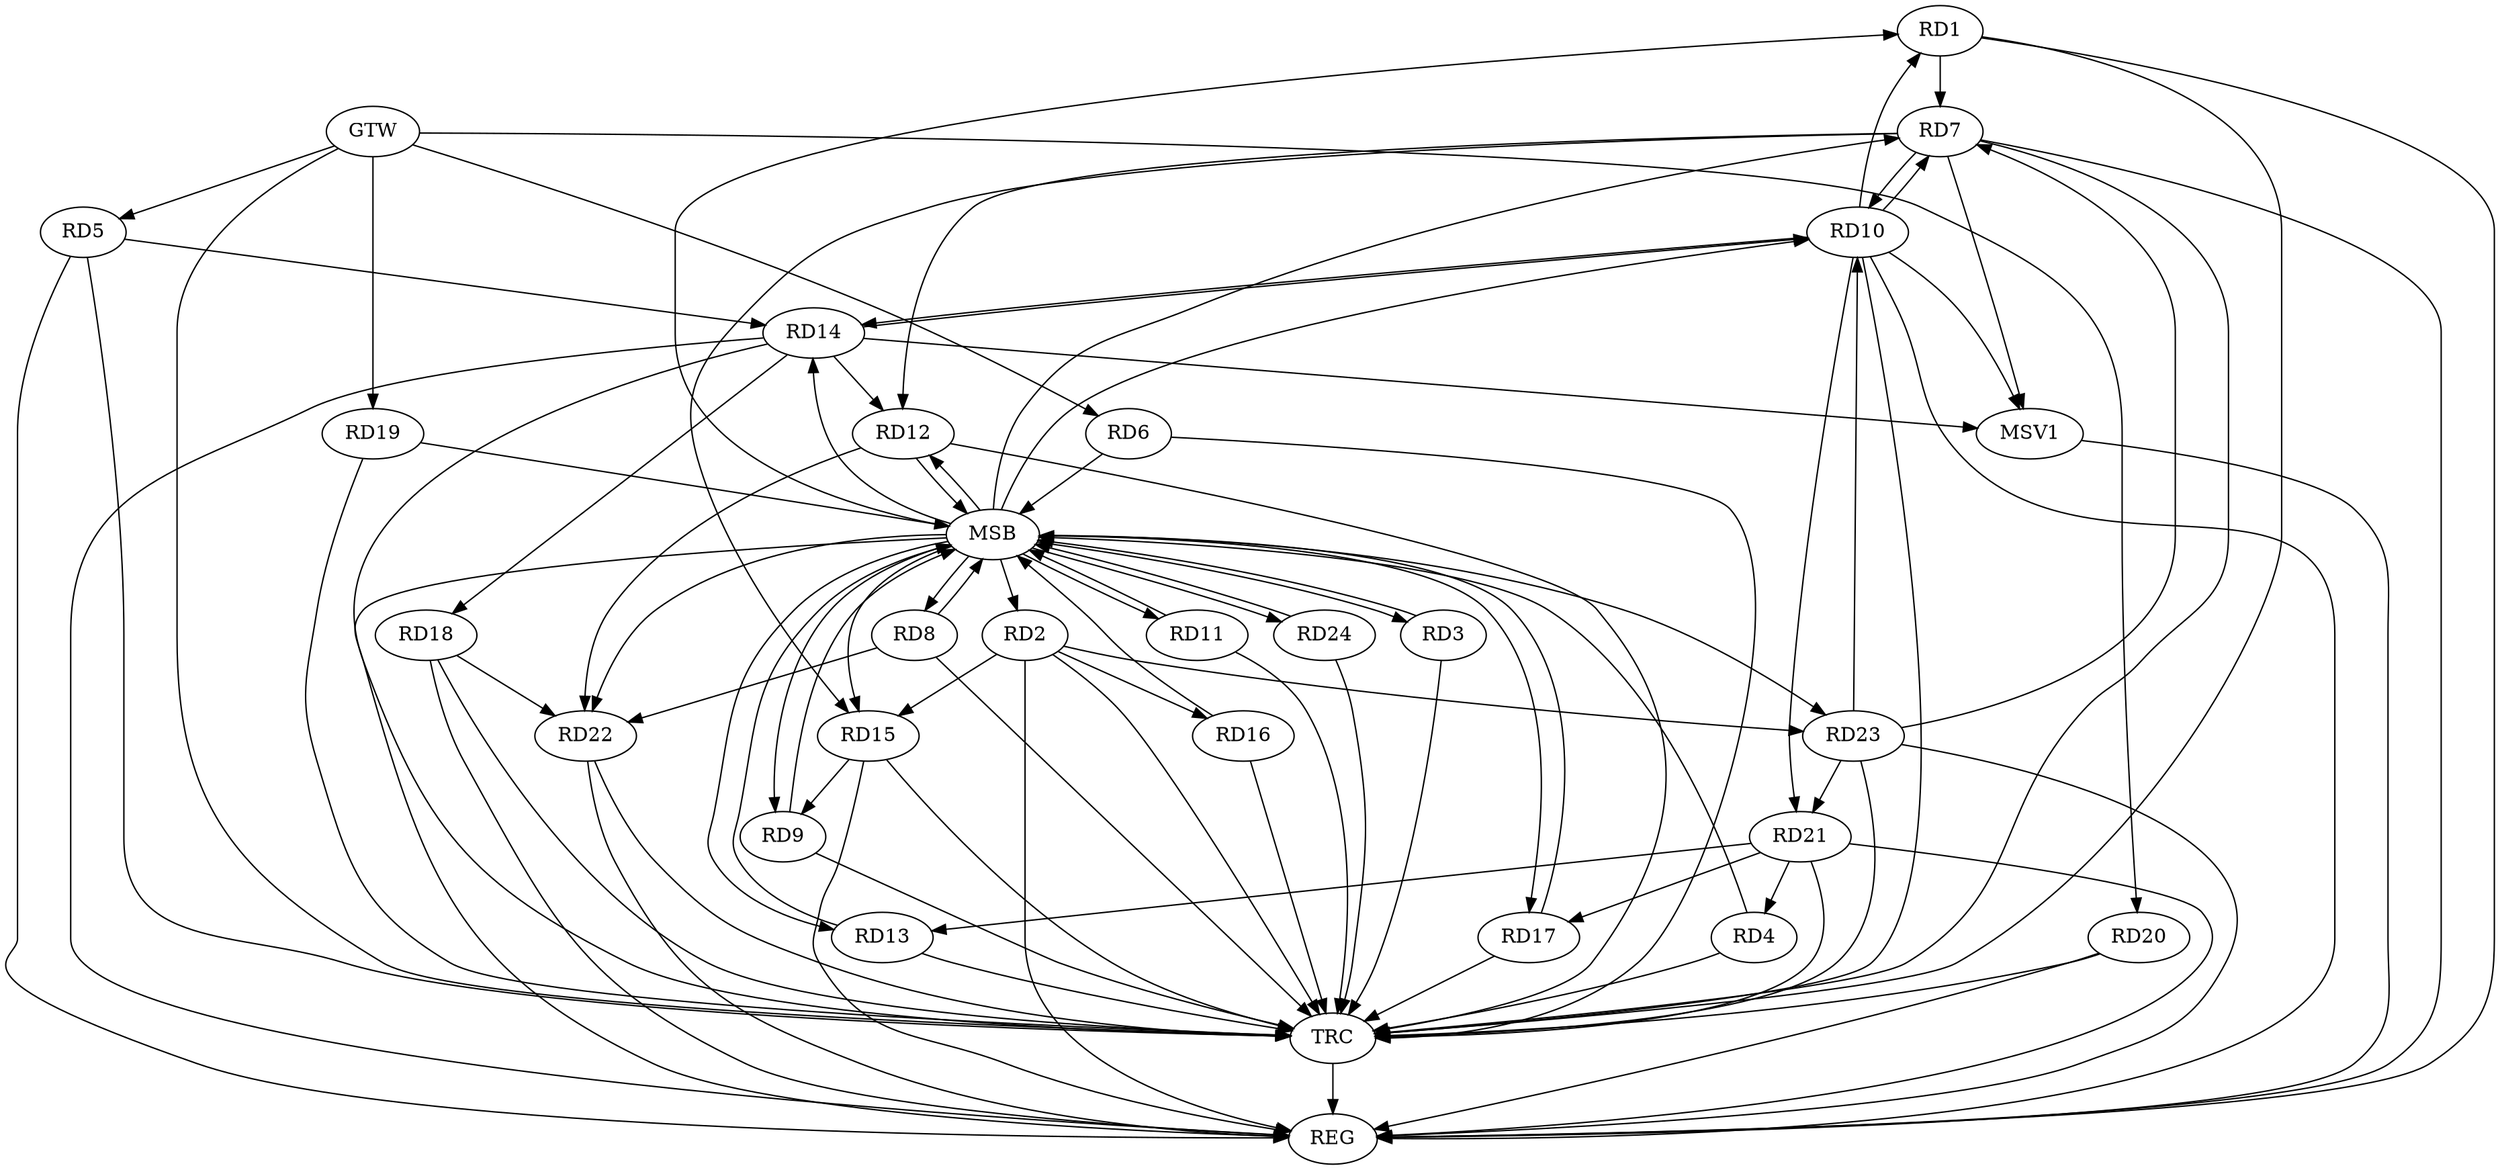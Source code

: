 strict digraph G {
  RD1 [ label="RD1" ];
  RD2 [ label="RD2" ];
  RD3 [ label="RD3" ];
  RD4 [ label="RD4" ];
  RD5 [ label="RD5" ];
  RD6 [ label="RD6" ];
  RD7 [ label="RD7" ];
  RD8 [ label="RD8" ];
  RD9 [ label="RD9" ];
  RD10 [ label="RD10" ];
  RD11 [ label="RD11" ];
  RD12 [ label="RD12" ];
  RD13 [ label="RD13" ];
  RD14 [ label="RD14" ];
  RD15 [ label="RD15" ];
  RD16 [ label="RD16" ];
  RD17 [ label="RD17" ];
  RD18 [ label="RD18" ];
  RD19 [ label="RD19" ];
  RD20 [ label="RD20" ];
  RD21 [ label="RD21" ];
  RD22 [ label="RD22" ];
  RD23 [ label="RD23" ];
  RD24 [ label="RD24" ];
  GTW [ label="GTW" ];
  REG [ label="REG" ];
  MSB [ label="MSB" ];
  TRC [ label="TRC" ];
  MSV1 [ label="MSV1" ];
  RD1 -> RD7;
  RD10 -> RD1;
  RD2 -> RD15;
  RD2 -> RD16;
  RD2 -> RD23;
  RD21 -> RD4;
  RD5 -> RD14;
  RD7 -> RD10;
  RD10 -> RD7;
  RD7 -> RD12;
  RD7 -> RD15;
  RD23 -> RD7;
  RD15 -> RD9;
  RD10 -> RD14;
  RD14 -> RD10;
  RD10 -> RD21;
  RD23 -> RD10;
  RD14 -> RD12;
  RD21 -> RD13;
  RD14 -> RD18;
  RD21 -> RD17;
  RD18 -> RD22;
  RD23 -> RD21;
  GTW -> RD5;
  GTW -> RD6;
  GTW -> RD19;
  GTW -> RD20;
  RD1 -> REG;
  RD2 -> REG;
  RD5 -> REG;
  RD7 -> REG;
  RD10 -> REG;
  RD14 -> REG;
  RD15 -> REG;
  RD18 -> REG;
  RD20 -> REG;
  RD21 -> REG;
  RD22 -> REG;
  RD23 -> REG;
  RD3 -> MSB;
  MSB -> RD12;
  MSB -> REG;
  RD4 -> MSB;
  MSB -> RD3;
  MSB -> RD17;
  MSB -> RD24;
  RD6 -> MSB;
  MSB -> RD14;
  RD8 -> MSB;
  RD9 -> MSB;
  MSB -> RD2;
  MSB -> RD8;
  RD11 -> MSB;
  MSB -> RD9;
  MSB -> RD10;
  MSB -> RD13;
  MSB -> RD22;
  RD12 -> MSB;
  MSB -> RD7;
  RD13 -> MSB;
  MSB -> RD1;
  RD16 -> MSB;
  MSB -> RD15;
  RD17 -> MSB;
  RD19 -> MSB;
  MSB -> RD11;
  MSB -> RD23;
  RD24 -> MSB;
  RD1 -> TRC;
  RD2 -> TRC;
  RD3 -> TRC;
  RD4 -> TRC;
  RD5 -> TRC;
  RD6 -> TRC;
  RD7 -> TRC;
  RD8 -> TRC;
  RD9 -> TRC;
  RD10 -> TRC;
  RD11 -> TRC;
  RD12 -> TRC;
  RD13 -> TRC;
  RD14 -> TRC;
  RD15 -> TRC;
  RD16 -> TRC;
  RD17 -> TRC;
  RD18 -> TRC;
  RD19 -> TRC;
  RD20 -> TRC;
  RD21 -> TRC;
  RD22 -> TRC;
  RD23 -> TRC;
  RD24 -> TRC;
  GTW -> TRC;
  TRC -> REG;
  RD8 -> RD22;
  RD12 -> RD22;
  RD7 -> MSV1;
  RD10 -> MSV1;
  RD14 -> MSV1;
  MSV1 -> REG;
}
